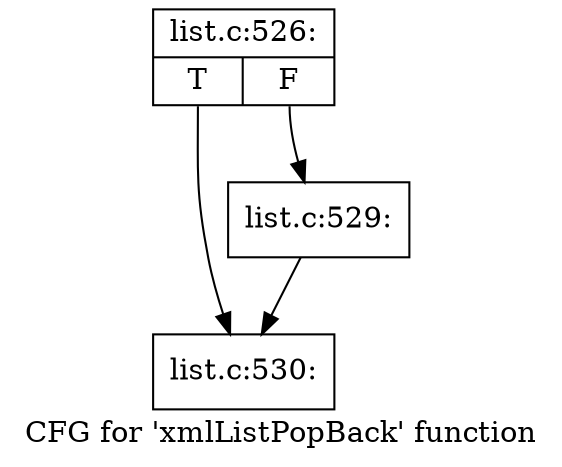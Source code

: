 digraph "CFG for 'xmlListPopBack' function" {
	label="CFG for 'xmlListPopBack' function";

	Node0x5253f70 [shape=record,label="{list.c:526:|{<s0>T|<s1>F}}"];
	Node0x5253f70:s0 -> Node0x5254670;
	Node0x5253f70:s1 -> Node0x5254620;
	Node0x5254620 [shape=record,label="{list.c:529:}"];
	Node0x5254620 -> Node0x5254670;
	Node0x5254670 [shape=record,label="{list.c:530:}"];
}
